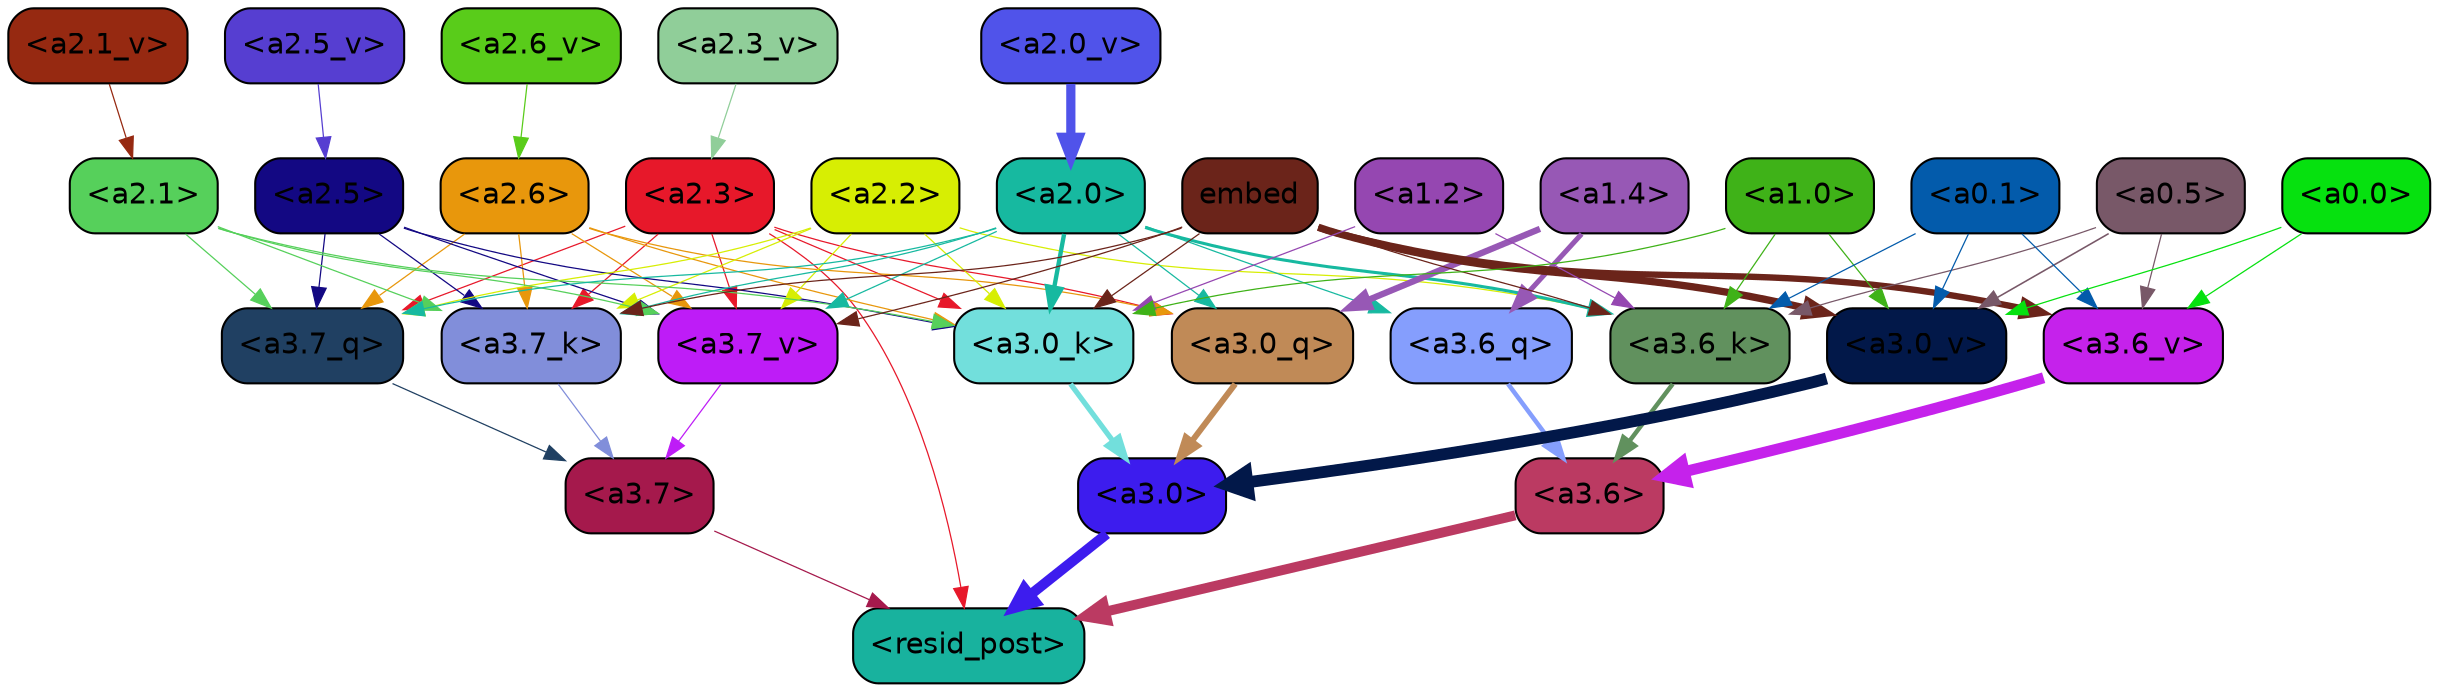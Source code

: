 strict digraph "" {
	graph [bgcolor=transparent,
		layout=dot,
		overlap=false,
		splines=true
	];
	"<a3.7>"	[color=black,
		fillcolor="#a5194c",
		fontname=Helvetica,
		shape=box,
		style="filled, rounded"];
	"<resid_post>"	[color=black,
		fillcolor="#18b29e",
		fontname=Helvetica,
		shape=box,
		style="filled, rounded"];
	"<a3.7>" -> "<resid_post>"	[color="#a5194c",
		penwidth=0.6];
	"<a3.6>"	[color=black,
		fillcolor="#bb3a62",
		fontname=Helvetica,
		shape=box,
		style="filled, rounded"];
	"<a3.6>" -> "<resid_post>"	[color="#bb3a62",
		penwidth=4.7534414529800415];
	"<a3.0>"	[color=black,
		fillcolor="#3d1cee",
		fontname=Helvetica,
		shape=box,
		style="filled, rounded"];
	"<a3.0>" -> "<resid_post>"	[color="#3d1cee",
		penwidth=4.898576855659485];
	"<a2.3>"	[color=black,
		fillcolor="#e7182a",
		fontname=Helvetica,
		shape=box,
		style="filled, rounded"];
	"<a2.3>" -> "<resid_post>"	[color="#e7182a",
		penwidth=0.6];
	"<a3.7_q>"	[color=black,
		fillcolor="#204062",
		fontname=Helvetica,
		shape=box,
		style="filled, rounded"];
	"<a2.3>" -> "<a3.7_q>"	[color="#e7182a",
		penwidth=0.6];
	"<a3.0_q>"	[color=black,
		fillcolor="#c08a57",
		fontname=Helvetica,
		shape=box,
		style="filled, rounded"];
	"<a2.3>" -> "<a3.0_q>"	[color="#e7182a",
		penwidth=0.6];
	"<a3.7_k>"	[color=black,
		fillcolor="#818eda",
		fontname=Helvetica,
		shape=box,
		style="filled, rounded"];
	"<a2.3>" -> "<a3.7_k>"	[color="#e7182a",
		penwidth=0.6];
	"<a3.0_k>"	[color=black,
		fillcolor="#72dfdc",
		fontname=Helvetica,
		shape=box,
		style="filled, rounded"];
	"<a2.3>" -> "<a3.0_k>"	[color="#e7182a",
		penwidth=0.6];
	"<a3.7_v>"	[color=black,
		fillcolor="#be1cf7",
		fontname=Helvetica,
		shape=box,
		style="filled, rounded"];
	"<a2.3>" -> "<a3.7_v>"	[color="#e7182a",
		penwidth=0.6];
	"<a3.7_q>" -> "<a3.7>"	[color="#204062",
		penwidth=0.6];
	"<a3.6_q>"	[color=black,
		fillcolor="#859efd",
		fontname=Helvetica,
		shape=box,
		style="filled, rounded"];
	"<a3.6_q>" -> "<a3.6>"	[color="#859efd",
		penwidth=2.160832464694977];
	"<a3.0_q>" -> "<a3.0>"	[color="#c08a57",
		penwidth=2.870753765106201];
	"<a3.7_k>" -> "<a3.7>"	[color="#818eda",
		penwidth=0.6];
	"<a3.6_k>"	[color=black,
		fillcolor="#61915e",
		fontname=Helvetica,
		shape=box,
		style="filled, rounded"];
	"<a3.6_k>" -> "<a3.6>"	[color="#61915e",
		penwidth=2.13908451795578];
	"<a3.0_k>" -> "<a3.0>"	[color="#72dfdc",
		penwidth=2.520303964614868];
	"<a3.7_v>" -> "<a3.7>"	[color="#be1cf7",
		penwidth=0.6];
	"<a3.6_v>"	[color=black,
		fillcolor="#c522eb",
		fontname=Helvetica,
		shape=box,
		style="filled, rounded"];
	"<a3.6_v>" -> "<a3.6>"	[color="#c522eb",
		penwidth=5.297133803367615];
	"<a3.0_v>"	[color=black,
		fillcolor="#021849",
		fontname=Helvetica,
		shape=box,
		style="filled, rounded"];
	"<a3.0_v>" -> "<a3.0>"	[color="#021849",
		penwidth=5.680712580680847];
	"<a2.6>"	[color=black,
		fillcolor="#e8970c",
		fontname=Helvetica,
		shape=box,
		style="filled, rounded"];
	"<a2.6>" -> "<a3.7_q>"	[color="#e8970c",
		penwidth=0.6];
	"<a2.6>" -> "<a3.0_q>"	[color="#e8970c",
		penwidth=0.6];
	"<a2.6>" -> "<a3.7_k>"	[color="#e8970c",
		penwidth=0.6];
	"<a2.6>" -> "<a3.0_k>"	[color="#e8970c",
		penwidth=0.6];
	"<a2.6>" -> "<a3.7_v>"	[color="#e8970c",
		penwidth=0.6];
	"<a2.5>"	[color=black,
		fillcolor="#130883",
		fontname=Helvetica,
		shape=box,
		style="filled, rounded"];
	"<a2.5>" -> "<a3.7_q>"	[color="#130883",
		penwidth=0.6];
	"<a2.5>" -> "<a3.7_k>"	[color="#130883",
		penwidth=0.6];
	"<a2.5>" -> "<a3.0_k>"	[color="#130883",
		penwidth=0.6];
	"<a2.5>" -> "<a3.7_v>"	[color="#130883",
		penwidth=0.6];
	"<a2.2>"	[color=black,
		fillcolor="#d7ee03",
		fontname=Helvetica,
		shape=box,
		style="filled, rounded"];
	"<a2.2>" -> "<a3.7_q>"	[color="#d7ee03",
		penwidth=0.6];
	"<a2.2>" -> "<a3.7_k>"	[color="#d7ee03",
		penwidth=0.6];
	"<a2.2>" -> "<a3.6_k>"	[color="#d7ee03",
		penwidth=0.6];
	"<a2.2>" -> "<a3.0_k>"	[color="#d7ee03",
		penwidth=0.6];
	"<a2.2>" -> "<a3.7_v>"	[color="#d7ee03",
		penwidth=0.6];
	"<a2.1>"	[color=black,
		fillcolor="#56d05b",
		fontname=Helvetica,
		shape=box,
		style="filled, rounded"];
	"<a2.1>" -> "<a3.7_q>"	[color="#56d05b",
		penwidth=0.6];
	"<a2.1>" -> "<a3.7_k>"	[color="#56d05b",
		penwidth=0.6];
	"<a2.1>" -> "<a3.0_k>"	[color="#56d05b",
		penwidth=0.6];
	"<a2.1>" -> "<a3.7_v>"	[color="#56d05b",
		penwidth=0.6];
	"<a2.0>"	[color=black,
		fillcolor="#17b9a0",
		fontname=Helvetica,
		shape=box,
		style="filled, rounded"];
	"<a2.0>" -> "<a3.7_q>"	[color="#17b9a0",
		penwidth=0.6];
	"<a2.0>" -> "<a3.6_q>"	[color="#17b9a0",
		penwidth=0.6];
	"<a2.0>" -> "<a3.0_q>"	[color="#17b9a0",
		penwidth=0.6];
	"<a2.0>" -> "<a3.7_k>"	[color="#17b9a0",
		penwidth=0.6];
	"<a2.0>" -> "<a3.6_k>"	[color="#17b9a0",
		penwidth=1.4807794839143753];
	"<a2.0>" -> "<a3.0_k>"	[color="#17b9a0",
		penwidth=2.095262974500656];
	"<a2.0>" -> "<a3.7_v>"	[color="#17b9a0",
		penwidth=0.6];
	"<a1.4>"	[color=black,
		fillcolor="#9758b5",
		fontname=Helvetica,
		shape=box,
		style="filled, rounded"];
	"<a1.4>" -> "<a3.6_q>"	[color="#9758b5",
		penwidth=2.425799250602722];
	"<a1.4>" -> "<a3.0_q>"	[color="#9758b5",
		penwidth=3.0341034531593323];
	embed	[color=black,
		fillcolor="#6b241a",
		fontname=Helvetica,
		shape=box,
		style="filled, rounded"];
	embed -> "<a3.7_k>"	[color="#6b241a",
		penwidth=0.6];
	embed -> "<a3.6_k>"	[color="#6b241a",
		penwidth=0.6];
	embed -> "<a3.0_k>"	[color="#6b241a",
		penwidth=0.6];
	embed -> "<a3.7_v>"	[color="#6b241a",
		penwidth=0.6];
	embed -> "<a3.6_v>"	[color="#6b241a",
		penwidth=3.067279100418091];
	embed -> "<a3.0_v>"	[color="#6b241a",
		penwidth=3.5202720761299133];
	"<a1.2>"	[color=black,
		fillcolor="#9547b1",
		fontname=Helvetica,
		shape=box,
		style="filled, rounded"];
	"<a1.2>" -> "<a3.6_k>"	[color="#9547b1",
		penwidth=0.6];
	"<a1.2>" -> "<a3.0_k>"	[color="#9547b1",
		penwidth=0.6];
	"<a1.0>"	[color=black,
		fillcolor="#3fb218",
		fontname=Helvetica,
		shape=box,
		style="filled, rounded"];
	"<a1.0>" -> "<a3.6_k>"	[color="#3fb218",
		penwidth=0.6];
	"<a1.0>" -> "<a3.0_k>"	[color="#3fb218",
		penwidth=0.6];
	"<a1.0>" -> "<a3.0_v>"	[color="#3fb218",
		penwidth=0.6];
	"<a0.5>"	[color=black,
		fillcolor="#785868",
		fontname=Helvetica,
		shape=box,
		style="filled, rounded"];
	"<a0.5>" -> "<a3.6_k>"	[color="#785868",
		penwidth=0.6];
	"<a0.5>" -> "<a3.6_v>"	[color="#785868",
		penwidth=0.6];
	"<a0.5>" -> "<a3.0_v>"	[color="#785868",
		penwidth=0.764040544629097];
	"<a0.1>"	[color=black,
		fillcolor="#035bab",
		fontname=Helvetica,
		shape=box,
		style="filled, rounded"];
	"<a0.1>" -> "<a3.6_k>"	[color="#035bab",
		penwidth=0.6];
	"<a0.1>" -> "<a3.6_v>"	[color="#035bab",
		penwidth=0.6];
	"<a0.1>" -> "<a3.0_v>"	[color="#035bab",
		penwidth=0.6];
	"<a0.0>"	[color=black,
		fillcolor="#06e10f",
		fontname=Helvetica,
		shape=box,
		style="filled, rounded"];
	"<a0.0>" -> "<a3.6_v>"	[color="#06e10f",
		penwidth=0.6];
	"<a0.0>" -> "<a3.0_v>"	[color="#06e10f",
		penwidth=0.6];
	"<a2.6_v>"	[color=black,
		fillcolor="#59cc1a",
		fontname=Helvetica,
		shape=box,
		style="filled, rounded"];
	"<a2.6_v>" -> "<a2.6>"	[color="#59cc1a",
		penwidth=0.6];
	"<a2.5_v>"	[color=black,
		fillcolor="#563ed1",
		fontname=Helvetica,
		shape=box,
		style="filled, rounded"];
	"<a2.5_v>" -> "<a2.5>"	[color="#563ed1",
		penwidth=0.6];
	"<a2.3_v>"	[color=black,
		fillcolor="#90ce99",
		fontname=Helvetica,
		shape=box,
		style="filled, rounded"];
	"<a2.3_v>" -> "<a2.3>"	[color="#90ce99",
		penwidth=0.6];
	"<a2.1_v>"	[color=black,
		fillcolor="#962911",
		fontname=Helvetica,
		shape=box,
		style="filled, rounded"];
	"<a2.1_v>" -> "<a2.1>"	[color="#962911",
		penwidth=0.6];
	"<a2.0_v>"	[color=black,
		fillcolor="#5053ea",
		fontname=Helvetica,
		shape=box,
		style="filled, rounded"];
	"<a2.0_v>" -> "<a2.0>"	[color="#5053ea",
		penwidth=4.422677040100098];
}
